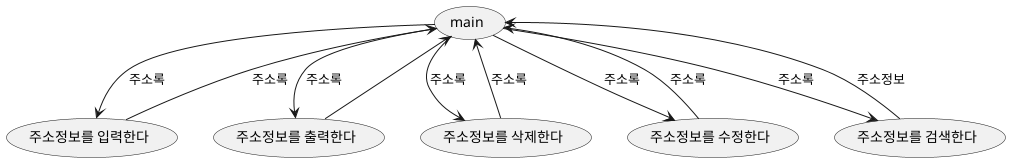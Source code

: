 @startuml

(main) --> (주소정보를 입력한다) : 주소록
(주소정보를 입력한다) --> (main) : 주소록
(main) --> (주소정보를 출력한다) : 주소록
(주소정보를 출력한다) --> (main)
(main) --> (주소정보를 삭제한다) : 주소록
(주소정보를 삭제한다) --> (main) : 주소록
(main) --> (주소정보를 수정한다) : 주소록
(주소정보를 수정한다) --> (main) : 주소록
(main) --> (주소정보를 검색한다) : 주소록
(주소정보를 검색한다) --> (main) : 주소정보

@enduml
